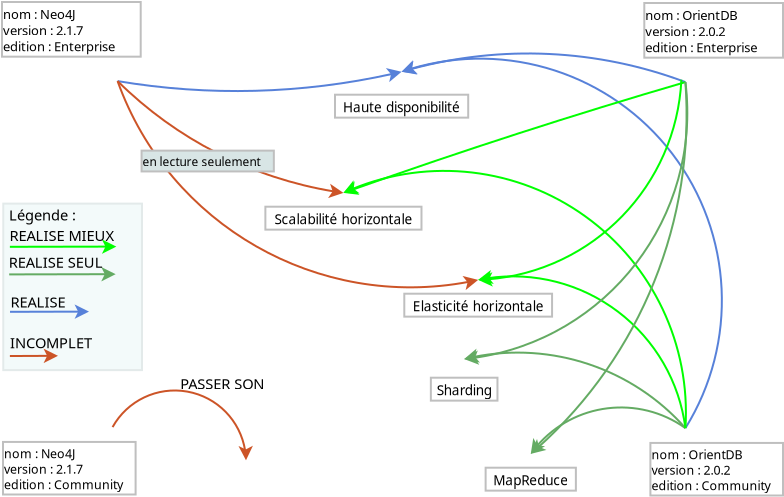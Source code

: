 <?xml version="1.0" encoding="UTF-8"?>
<dia:diagram xmlns:dia="http://www.lysator.liu.se/~alla/dia/">
  <dia:layer name="Arrière-plan" visible="true" active="true">
    <dia:object type="Intermediate State" version="1" id="O0">
      <dia:attribute name="obj_pos">
        <dia:point val="3.78,5.04"/>
      </dia:attribute>
      <dia:attribute name="obj_bb">
        <dia:rectangle val="3.73,4.99;7.788,9.048"/>
      </dia:attribute>
      <dia:attribute name="meta">
        <dia:composite type="dict"/>
      </dia:attribute>
      <dia:attribute name="elem_corner">
        <dia:point val="3.78,5.04"/>
      </dia:attribute>
      <dia:attribute name="elem_width">
        <dia:real val="3.958"/>
      </dia:attribute>
      <dia:attribute name="elem_height">
        <dia:real val="3.958"/>
      </dia:attribute>
      <dia:attribute name="line_width">
        <dia:real val="0.1"/>
      </dia:attribute>
      <dia:attribute name="line_colour">
        <dia:color val="#17556e"/>
      </dia:attribute>
      <dia:attribute name="fill_colour">
        <dia:color val="#207596"/>
      </dia:attribute>
      <dia:attribute name="show_background">
        <dia:boolean val="true"/>
      </dia:attribute>
      <dia:attribute name="line_style">
        <dia:enum val="0"/>
        <dia:real val="1"/>
      </dia:attribute>
      <dia:attribute name="padding">
        <dia:real val="0.1"/>
      </dia:attribute>
      <dia:attribute name="text">
        <dia:composite type="text">
          <dia:attribute name="string">
            <dia:string>#:SGBD#</dia:string>
          </dia:attribute>
          <dia:attribute name="font">
            <dia:font family="sans" style="0" name="Helvetica"/>
          </dia:attribute>
          <dia:attribute name="height">
            <dia:real val="0.8"/>
          </dia:attribute>
          <dia:attribute name="pos">
            <dia:point val="5.759,7.219"/>
          </dia:attribute>
          <dia:attribute name="color">
            <dia:color val="#ffffff"/>
          </dia:attribute>
          <dia:attribute name="alignment">
            <dia:enum val="1"/>
          </dia:attribute>
        </dia:composite>
      </dia:attribute>
      <dia:attribute name="flip_horizontal">
        <dia:boolean val="false"/>
      </dia:attribute>
      <dia:attribute name="flip_vertical">
        <dia:boolean val="false"/>
      </dia:attribute>
      <dia:attribute name="subscale">
        <dia:real val="1"/>
      </dia:attribute>
    </dia:object>
    <dia:object type="Intermediate State" version="1" id="O1">
      <dia:attribute name="obj_pos">
        <dia:point val="3.53,22.34"/>
      </dia:attribute>
      <dia:attribute name="obj_bb">
        <dia:rectangle val="3.48,22.29;7.538,26.348"/>
      </dia:attribute>
      <dia:attribute name="meta">
        <dia:composite type="dict"/>
      </dia:attribute>
      <dia:attribute name="elem_corner">
        <dia:point val="3.53,22.34"/>
      </dia:attribute>
      <dia:attribute name="elem_width">
        <dia:real val="3.958"/>
      </dia:attribute>
      <dia:attribute name="elem_height">
        <dia:real val="3.958"/>
      </dia:attribute>
      <dia:attribute name="line_width">
        <dia:real val="0.1"/>
      </dia:attribute>
      <dia:attribute name="line_colour">
        <dia:color val="#17556e"/>
      </dia:attribute>
      <dia:attribute name="fill_colour">
        <dia:color val="#207596"/>
      </dia:attribute>
      <dia:attribute name="show_background">
        <dia:boolean val="true"/>
      </dia:attribute>
      <dia:attribute name="line_style">
        <dia:enum val="0"/>
        <dia:real val="1"/>
      </dia:attribute>
      <dia:attribute name="padding">
        <dia:real val="0.1"/>
      </dia:attribute>
      <dia:attribute name="text">
        <dia:composite type="text">
          <dia:attribute name="string">
            <dia:string>#:SGBD#</dia:string>
          </dia:attribute>
          <dia:attribute name="font">
            <dia:font family="sans" style="0" name="Helvetica"/>
          </dia:attribute>
          <dia:attribute name="height">
            <dia:real val="0.8"/>
          </dia:attribute>
          <dia:attribute name="pos">
            <dia:point val="5.509,24.519"/>
          </dia:attribute>
          <dia:attribute name="color">
            <dia:color val="#ffffff"/>
          </dia:attribute>
          <dia:attribute name="alignment">
            <dia:enum val="1"/>
          </dia:attribute>
        </dia:composite>
      </dia:attribute>
      <dia:attribute name="flip_horizontal">
        <dia:boolean val="false"/>
      </dia:attribute>
      <dia:attribute name="flip_vertical">
        <dia:boolean val="false"/>
      </dia:attribute>
      <dia:attribute name="subscale">
        <dia:real val="1"/>
      </dia:attribute>
    </dia:object>
    <dia:object type="Flowchart - Box" version="0" id="O2">
      <dia:attribute name="obj_pos">
        <dia:point val="0.03,25.061"/>
      </dia:attribute>
      <dia:attribute name="obj_bb">
        <dia:rectangle val="-0.02,25.011;6.71,27.739"/>
      </dia:attribute>
      <dia:attribute name="elem_corner">
        <dia:point val="0.03,25.061"/>
      </dia:attribute>
      <dia:attribute name="elem_width">
        <dia:real val="6.63"/>
      </dia:attribute>
      <dia:attribute name="elem_height">
        <dia:real val="2.628"/>
      </dia:attribute>
      <dia:attribute name="border_width">
        <dia:real val="0.1"/>
      </dia:attribute>
      <dia:attribute name="border_color">
        <dia:color val="#bfbfbf"/>
      </dia:attribute>
      <dia:attribute name="show_background">
        <dia:boolean val="true"/>
      </dia:attribute>
      <dia:attribute name="padding">
        <dia:real val="0.1"/>
      </dia:attribute>
      <dia:attribute name="text">
        <dia:composite type="text">
          <dia:attribute name="string">
            <dia:string>#nom : Neo4J
version : 2.1.7
edition : Community#</dia:string>
          </dia:attribute>
          <dia:attribute name="font">
            <dia:font family="sans" style="0" name="Helvetica"/>
          </dia:attribute>
          <dia:attribute name="height">
            <dia:real val="0.776"/>
          </dia:attribute>
          <dia:attribute name="pos">
            <dia:point val="0.08,25.786"/>
          </dia:attribute>
          <dia:attribute name="color">
            <dia:color val="#000000"/>
          </dia:attribute>
          <dia:attribute name="alignment">
            <dia:enum val="0"/>
          </dia:attribute>
        </dia:composite>
      </dia:attribute>
    </dia:object>
    <dia:object type="Flowchart - Box" version="0" id="O3">
      <dia:attribute name="obj_pos">
        <dia:point val="-0.02,3.064"/>
      </dia:attribute>
      <dia:attribute name="obj_bb">
        <dia:rectangle val="-0.07,3.014;6.965,5.848"/>
      </dia:attribute>
      <dia:attribute name="elem_corner">
        <dia:point val="-0.02,3.064"/>
      </dia:attribute>
      <dia:attribute name="elem_width">
        <dia:real val="6.935"/>
      </dia:attribute>
      <dia:attribute name="elem_height">
        <dia:real val="2.734"/>
      </dia:attribute>
      <dia:attribute name="border_width">
        <dia:real val="0.1"/>
      </dia:attribute>
      <dia:attribute name="border_color">
        <dia:color val="#bfbfbf"/>
      </dia:attribute>
      <dia:attribute name="show_background">
        <dia:boolean val="true"/>
      </dia:attribute>
      <dia:attribute name="padding">
        <dia:real val="0.1"/>
      </dia:attribute>
      <dia:attribute name="text">
        <dia:composite type="text">
          <dia:attribute name="string">
            <dia:string>#nom : Neo4J
version : 2.1.7
edition : Enterprise#</dia:string>
          </dia:attribute>
          <dia:attribute name="font">
            <dia:font family="sans" style="0" name="Helvetica"/>
          </dia:attribute>
          <dia:attribute name="height">
            <dia:real val="0.811"/>
          </dia:attribute>
          <dia:attribute name="pos">
            <dia:point val="0.03,3.817"/>
          </dia:attribute>
          <dia:attribute name="color">
            <dia:color val="#000000"/>
          </dia:attribute>
          <dia:attribute name="alignment">
            <dia:enum val="0"/>
          </dia:attribute>
        </dia:composite>
      </dia:attribute>
    </dia:object>
    <dia:object type="Intermediate State" version="1" id="O4">
      <dia:attribute name="obj_pos">
        <dia:point val="32.172,22.39"/>
      </dia:attribute>
      <dia:attribute name="obj_bb">
        <dia:rectangle val="32.122,22.34;36.18,26.398"/>
      </dia:attribute>
      <dia:attribute name="meta">
        <dia:composite type="dict"/>
      </dia:attribute>
      <dia:attribute name="elem_corner">
        <dia:point val="32.172,22.39"/>
      </dia:attribute>
      <dia:attribute name="elem_width">
        <dia:real val="3.958"/>
      </dia:attribute>
      <dia:attribute name="elem_height">
        <dia:real val="3.958"/>
      </dia:attribute>
      <dia:attribute name="line_width">
        <dia:real val="0.1"/>
      </dia:attribute>
      <dia:attribute name="line_colour">
        <dia:color val="#cc5427"/>
      </dia:attribute>
      <dia:attribute name="fill_colour">
        <dia:color val="#f96730"/>
      </dia:attribute>
      <dia:attribute name="show_background">
        <dia:boolean val="true"/>
      </dia:attribute>
      <dia:attribute name="line_style">
        <dia:enum val="0"/>
        <dia:real val="1"/>
      </dia:attribute>
      <dia:attribute name="padding">
        <dia:real val="0.1"/>
      </dia:attribute>
      <dia:attribute name="text">
        <dia:composite type="text">
          <dia:attribute name="string">
            <dia:string>#:SGBD#</dia:string>
          </dia:attribute>
          <dia:attribute name="font">
            <dia:font family="sans" style="0" name="Helvetica"/>
          </dia:attribute>
          <dia:attribute name="height">
            <dia:real val="0.8"/>
          </dia:attribute>
          <dia:attribute name="pos">
            <dia:point val="34.151,24.569"/>
          </dia:attribute>
          <dia:attribute name="color">
            <dia:color val="#ffffff"/>
          </dia:attribute>
          <dia:attribute name="alignment">
            <dia:enum val="1"/>
          </dia:attribute>
        </dia:composite>
      </dia:attribute>
      <dia:attribute name="flip_horizontal">
        <dia:boolean val="false"/>
      </dia:attribute>
      <dia:attribute name="flip_vertical">
        <dia:boolean val="false"/>
      </dia:attribute>
      <dia:attribute name="subscale">
        <dia:real val="1"/>
      </dia:attribute>
    </dia:object>
    <dia:object type="Flowchart - Box" version="0" id="O5">
      <dia:attribute name="obj_pos">
        <dia:point val="0.045,13.145"/>
      </dia:attribute>
      <dia:attribute name="obj_bb">
        <dia:rectangle val="-0.005,13.095;7.029,21.52"/>
      </dia:attribute>
      <dia:attribute name="elem_corner">
        <dia:point val="0.045,13.145"/>
      </dia:attribute>
      <dia:attribute name="elem_width">
        <dia:real val="6.934"/>
      </dia:attribute>
      <dia:attribute name="elem_height">
        <dia:real val="8.325"/>
      </dia:attribute>
      <dia:attribute name="border_width">
        <dia:real val="0.1"/>
      </dia:attribute>
      <dia:attribute name="border_color">
        <dia:color val="#e3eaea"/>
      </dia:attribute>
      <dia:attribute name="inner_color">
        <dia:color val="#f3fafa"/>
      </dia:attribute>
      <dia:attribute name="show_background">
        <dia:boolean val="true"/>
      </dia:attribute>
      <dia:attribute name="padding">
        <dia:real val="0.1"/>
      </dia:attribute>
      <dia:attribute name="text">
        <dia:composite type="text">
          <dia:attribute name="string">
            <dia:string>##</dia:string>
          </dia:attribute>
          <dia:attribute name="font">
            <dia:font family="sans" style="0" name="Helvetica"/>
          </dia:attribute>
          <dia:attribute name="height">
            <dia:real val="0.741"/>
          </dia:attribute>
          <dia:attribute name="pos">
            <dia:point val="0.095,17.487"/>
          </dia:attribute>
          <dia:attribute name="color">
            <dia:color val="#000000"/>
          </dia:attribute>
          <dia:attribute name="alignment">
            <dia:enum val="0"/>
          </dia:attribute>
        </dia:composite>
      </dia:attribute>
    </dia:object>
    <dia:object type="Standard - Line" version="0" id="O6">
      <dia:attribute name="obj_pos">
        <dia:point val="0.381,18.555"/>
      </dia:attribute>
      <dia:attribute name="obj_bb">
        <dia:rectangle val="0.331,18.184;4.442,18.908"/>
      </dia:attribute>
      <dia:attribute name="conn_endpoints">
        <dia:point val="0.381,18.555"/>
        <dia:point val="4.33,18.544"/>
      </dia:attribute>
      <dia:attribute name="numcp">
        <dia:int val="1"/>
      </dia:attribute>
      <dia:attribute name="line_color">
        <dia:color val="#5781d9"/>
      </dia:attribute>
      <dia:attribute name="end_arrow">
        <dia:enum val="22"/>
      </dia:attribute>
      <dia:attribute name="end_arrow_length">
        <dia:real val="0.5"/>
      </dia:attribute>
      <dia:attribute name="end_arrow_width">
        <dia:real val="0.5"/>
      </dia:attribute>
    </dia:object>
    <dia:object type="Standard - Line" version="0" id="O7">
      <dia:attribute name="obj_pos">
        <dia:point val="0.374,15.304"/>
      </dia:attribute>
      <dia:attribute name="obj_bb">
        <dia:rectangle val="0.324,14.933;5.809,15.657"/>
      </dia:attribute>
      <dia:attribute name="conn_endpoints">
        <dia:point val="0.374,15.304"/>
        <dia:point val="5.697,15.294"/>
      </dia:attribute>
      <dia:attribute name="numcp">
        <dia:int val="1"/>
      </dia:attribute>
      <dia:attribute name="line_color">
        <dia:color val="#00ff00"/>
      </dia:attribute>
      <dia:attribute name="end_arrow">
        <dia:enum val="22"/>
      </dia:attribute>
      <dia:attribute name="end_arrow_length">
        <dia:real val="0.5"/>
      </dia:attribute>
      <dia:attribute name="end_arrow_width">
        <dia:real val="0.5"/>
      </dia:attribute>
    </dia:object>
    <dia:object type="Standard - Line" version="0" id="O8">
      <dia:attribute name="obj_pos">
        <dia:point val="0.374,20.765"/>
      </dia:attribute>
      <dia:attribute name="obj_bb">
        <dia:rectangle val="0.324,20.395;2.892,21.119"/>
      </dia:attribute>
      <dia:attribute name="conn_endpoints">
        <dia:point val="0.374,20.765"/>
        <dia:point val="2.78,20.755"/>
      </dia:attribute>
      <dia:attribute name="numcp">
        <dia:int val="1"/>
      </dia:attribute>
      <dia:attribute name="line_color">
        <dia:color val="#cc5427"/>
      </dia:attribute>
      <dia:attribute name="end_arrow">
        <dia:enum val="22"/>
      </dia:attribute>
      <dia:attribute name="end_arrow_length">
        <dia:real val="0.5"/>
      </dia:attribute>
      <dia:attribute name="end_arrow_width">
        <dia:real val="0.5"/>
      </dia:attribute>
    </dia:object>
    <dia:object type="Standard - Text" version="1" id="O9">
      <dia:attribute name="obj_pos">
        <dia:point val="0.378,20.373"/>
      </dia:attribute>
      <dia:attribute name="obj_bb">
        <dia:rectangle val="0.378,19.69;4.638,20.545"/>
      </dia:attribute>
      <dia:attribute name="text">
        <dia:composite type="text">
          <dia:attribute name="string">
            <dia:string>#INCOMPLET#</dia:string>
          </dia:attribute>
          <dia:attribute name="font">
            <dia:font family="sans" style="0" name="Helvetica"/>
          </dia:attribute>
          <dia:attribute name="height">
            <dia:real val="0.917"/>
          </dia:attribute>
          <dia:attribute name="pos">
            <dia:point val="0.378,20.373"/>
          </dia:attribute>
          <dia:attribute name="color">
            <dia:color val="#000000"/>
          </dia:attribute>
          <dia:attribute name="alignment">
            <dia:enum val="0"/>
          </dia:attribute>
        </dia:composite>
      </dia:attribute>
      <dia:attribute name="valign">
        <dia:enum val="3"/>
      </dia:attribute>
    </dia:object>
    <dia:object type="Standard - Text" version="1" id="O10">
      <dia:attribute name="obj_pos">
        <dia:point val="0.406,18.335"/>
      </dia:attribute>
      <dia:attribute name="obj_bb">
        <dia:rectangle val="0.406,17.652;3.443,18.507"/>
      </dia:attribute>
      <dia:attribute name="text">
        <dia:composite type="text">
          <dia:attribute name="string">
            <dia:string>#REALISE#</dia:string>
          </dia:attribute>
          <dia:attribute name="font">
            <dia:font family="sans" style="0" name="Helvetica"/>
          </dia:attribute>
          <dia:attribute name="height">
            <dia:real val="0.917"/>
          </dia:attribute>
          <dia:attribute name="pos">
            <dia:point val="0.406,18.335"/>
          </dia:attribute>
          <dia:attribute name="color">
            <dia:color val="#000000"/>
          </dia:attribute>
          <dia:attribute name="alignment">
            <dia:enum val="0"/>
          </dia:attribute>
        </dia:composite>
      </dia:attribute>
      <dia:attribute name="valign">
        <dia:enum val="3"/>
      </dia:attribute>
    </dia:object>
    <dia:object type="Standard - Text" version="1" id="O11">
      <dia:attribute name="obj_pos">
        <dia:point val="0.351,15.008"/>
      </dia:attribute>
      <dia:attribute name="obj_bb">
        <dia:rectangle val="0.351,14.326;5.979,15.181"/>
      </dia:attribute>
      <dia:attribute name="text">
        <dia:composite type="text">
          <dia:attribute name="string">
            <dia:string>#REALISE MIEUX#</dia:string>
          </dia:attribute>
          <dia:attribute name="font">
            <dia:font family="sans" style="0" name="Helvetica"/>
          </dia:attribute>
          <dia:attribute name="height">
            <dia:real val="0.917"/>
          </dia:attribute>
          <dia:attribute name="pos">
            <dia:point val="0.351,15.008"/>
          </dia:attribute>
          <dia:attribute name="color">
            <dia:color val="#000000"/>
          </dia:attribute>
          <dia:attribute name="alignment">
            <dia:enum val="0"/>
          </dia:attribute>
        </dia:composite>
      </dia:attribute>
      <dia:attribute name="valign">
        <dia:enum val="3"/>
      </dia:attribute>
    </dia:object>
    <dia:object type="Standard - Text" version="1" id="O12">
      <dia:attribute name="obj_pos">
        <dia:point val="0.336,13.986"/>
      </dia:attribute>
      <dia:attribute name="obj_bb">
        <dia:rectangle val="0.336,13.303;3.983,14.158"/>
      </dia:attribute>
      <dia:attribute name="text">
        <dia:composite type="text">
          <dia:attribute name="string">
            <dia:string>#Légende :#</dia:string>
          </dia:attribute>
          <dia:attribute name="font">
            <dia:font family="sans" style="0" name="Helvetica"/>
          </dia:attribute>
          <dia:attribute name="height">
            <dia:real val="0.917"/>
          </dia:attribute>
          <dia:attribute name="pos">
            <dia:point val="0.336,13.986"/>
          </dia:attribute>
          <dia:attribute name="color">
            <dia:color val="#000000"/>
          </dia:attribute>
          <dia:attribute name="alignment">
            <dia:enum val="0"/>
          </dia:attribute>
        </dia:composite>
      </dia:attribute>
      <dia:attribute name="valign">
        <dia:enum val="3"/>
      </dia:attribute>
    </dia:object>
    <dia:object type="Standard - Line" version="0" id="O13">
      <dia:attribute name="obj_pos">
        <dia:point val="0.339,16.684"/>
      </dia:attribute>
      <dia:attribute name="obj_bb">
        <dia:rectangle val="0.289,16.313;5.775,17.036"/>
      </dia:attribute>
      <dia:attribute name="conn_endpoints">
        <dia:point val="0.339,16.684"/>
        <dia:point val="5.663,16.673"/>
      </dia:attribute>
      <dia:attribute name="numcp">
        <dia:int val="1"/>
      </dia:attribute>
      <dia:attribute name="line_color">
        <dia:color val="#64ab63"/>
      </dia:attribute>
      <dia:attribute name="end_arrow">
        <dia:enum val="22"/>
      </dia:attribute>
      <dia:attribute name="end_arrow_length">
        <dia:real val="0.5"/>
      </dia:attribute>
      <dia:attribute name="end_arrow_width">
        <dia:real val="0.5"/>
      </dia:attribute>
    </dia:object>
    <dia:object type="Standard - Text" version="1" id="O14">
      <dia:attribute name="obj_pos">
        <dia:point val="0.317,16.346"/>
      </dia:attribute>
      <dia:attribute name="obj_bb">
        <dia:rectangle val="0.317,15.664;5.467,16.518"/>
      </dia:attribute>
      <dia:attribute name="text">
        <dia:composite type="text">
          <dia:attribute name="string">
            <dia:string>#REALISE SEUL#</dia:string>
          </dia:attribute>
          <dia:attribute name="font">
            <dia:font family="sans" style="0" name="Helvetica"/>
          </dia:attribute>
          <dia:attribute name="height">
            <dia:real val="0.917"/>
          </dia:attribute>
          <dia:attribute name="pos">
            <dia:point val="0.317,16.346"/>
          </dia:attribute>
          <dia:attribute name="color">
            <dia:color val="#000000"/>
          </dia:attribute>
          <dia:attribute name="alignment">
            <dia:enum val="0"/>
          </dia:attribute>
        </dia:composite>
      </dia:attribute>
      <dia:attribute name="valign">
        <dia:enum val="3"/>
      </dia:attribute>
    </dia:object>
    <dia:object type="Intermediate State" version="1" id="O15">
      <dia:attribute name="obj_pos">
        <dia:point val="25.205,24.445"/>
      </dia:attribute>
      <dia:attribute name="obj_bb">
        <dia:rectangle val="25.155,24.395;27.68,26.921"/>
      </dia:attribute>
      <dia:attribute name="meta">
        <dia:composite type="dict"/>
      </dia:attribute>
      <dia:attribute name="elem_corner">
        <dia:point val="25.205,24.445"/>
      </dia:attribute>
      <dia:attribute name="elem_width">
        <dia:real val="2.426"/>
      </dia:attribute>
      <dia:attribute name="elem_height">
        <dia:real val="2.426"/>
      </dia:attribute>
      <dia:attribute name="line_width">
        <dia:real val="0.1"/>
      </dia:attribute>
      <dia:attribute name="line_colour">
        <dia:color val="#368f8f"/>
      </dia:attribute>
      <dia:attribute name="fill_colour">
        <dia:color val="#4fd1d1"/>
      </dia:attribute>
      <dia:attribute name="show_background">
        <dia:boolean val="true"/>
      </dia:attribute>
      <dia:attribute name="line_style">
        <dia:enum val="0"/>
        <dia:real val="1"/>
      </dia:attribute>
      <dia:attribute name="padding">
        <dia:real val="0.1"/>
      </dia:attribute>
      <dia:attribute name="text">
        <dia:composite type="text">
          <dia:attribute name="string">
            <dia:string>#:f#</dia:string>
          </dia:attribute>
          <dia:attribute name="font">
            <dia:font family="sans" style="0" name="Helvetica"/>
          </dia:attribute>
          <dia:attribute name="height">
            <dia:real val="0.988"/>
          </dia:attribute>
          <dia:attribute name="pos">
            <dia:point val="26.418,25.905"/>
          </dia:attribute>
          <dia:attribute name="color">
            <dia:color val="#ffffff"/>
          </dia:attribute>
          <dia:attribute name="alignment">
            <dia:enum val="1"/>
          </dia:attribute>
        </dia:composite>
      </dia:attribute>
      <dia:attribute name="flip_horizontal">
        <dia:boolean val="false"/>
      </dia:attribute>
      <dia:attribute name="flip_vertical">
        <dia:boolean val="false"/>
      </dia:attribute>
      <dia:attribute name="subscale">
        <dia:real val="0.0"/>
      </dia:attribute>
    </dia:object>
    <dia:object type="Flowchart - Box" version="0" id="O16">
      <dia:attribute name="obj_pos">
        <dia:point val="24.161,26.349"/>
      </dia:attribute>
      <dia:attribute name="obj_bb">
        <dia:rectangle val="24.111,26.299;28.724,27.546"/>
      </dia:attribute>
      <dia:attribute name="elem_corner">
        <dia:point val="24.161,26.349"/>
      </dia:attribute>
      <dia:attribute name="elem_width">
        <dia:real val="4.513"/>
      </dia:attribute>
      <dia:attribute name="elem_height">
        <dia:real val="1.147"/>
      </dia:attribute>
      <dia:attribute name="border_width">
        <dia:real val="0.1"/>
      </dia:attribute>
      <dia:attribute name="border_color">
        <dia:color val="#bfbfbf"/>
      </dia:attribute>
      <dia:attribute name="show_background">
        <dia:boolean val="true"/>
      </dia:attribute>
      <dia:attribute name="padding">
        <dia:real val="0.1"/>
      </dia:attribute>
      <dia:attribute name="text">
        <dia:composite type="text">
          <dia:attribute name="string">
            <dia:string>#MapReduce#</dia:string>
          </dia:attribute>
          <dia:attribute name="font">
            <dia:font family="sans" style="0" name="Helvetica"/>
          </dia:attribute>
          <dia:attribute name="height">
            <dia:real val="0.847"/>
          </dia:attribute>
          <dia:attribute name="pos">
            <dia:point val="26.418,27.129"/>
          </dia:attribute>
          <dia:attribute name="color">
            <dia:color val="#000000"/>
          </dia:attribute>
          <dia:attribute name="alignment">
            <dia:enum val="1"/>
          </dia:attribute>
        </dia:composite>
      </dia:attribute>
    </dia:object>
    <dia:object type="Intermediate State" version="1" id="O17">
      <dia:attribute name="obj_pos">
        <dia:point val="15.838,11.395"/>
      </dia:attribute>
      <dia:attribute name="obj_bb">
        <dia:rectangle val="15.788,11.345;18.314,13.871"/>
      </dia:attribute>
      <dia:attribute name="meta">
        <dia:composite type="dict"/>
      </dia:attribute>
      <dia:attribute name="elem_corner">
        <dia:point val="15.838,11.395"/>
      </dia:attribute>
      <dia:attribute name="elem_width">
        <dia:real val="2.426"/>
      </dia:attribute>
      <dia:attribute name="elem_height">
        <dia:real val="2.426"/>
      </dia:attribute>
      <dia:attribute name="line_width">
        <dia:real val="0.1"/>
      </dia:attribute>
      <dia:attribute name="line_colour">
        <dia:color val="#368f8f"/>
      </dia:attribute>
      <dia:attribute name="fill_colour">
        <dia:color val="#4fd1d1"/>
      </dia:attribute>
      <dia:attribute name="show_background">
        <dia:boolean val="true"/>
      </dia:attribute>
      <dia:attribute name="line_style">
        <dia:enum val="0"/>
        <dia:real val="1"/>
      </dia:attribute>
      <dia:attribute name="padding">
        <dia:real val="0.1"/>
      </dia:attribute>
      <dia:attribute name="text">
        <dia:composite type="text">
          <dia:attribute name="string">
            <dia:string>#:f#</dia:string>
          </dia:attribute>
          <dia:attribute name="font">
            <dia:font family="sans" style="0" name="Helvetica"/>
          </dia:attribute>
          <dia:attribute name="height">
            <dia:real val="0.988"/>
          </dia:attribute>
          <dia:attribute name="pos">
            <dia:point val="17.051,12.855"/>
          </dia:attribute>
          <dia:attribute name="color">
            <dia:color val="#ffffff"/>
          </dia:attribute>
          <dia:attribute name="alignment">
            <dia:enum val="1"/>
          </dia:attribute>
        </dia:composite>
      </dia:attribute>
      <dia:attribute name="flip_horizontal">
        <dia:boolean val="false"/>
      </dia:attribute>
      <dia:attribute name="flip_vertical">
        <dia:boolean val="false"/>
      </dia:attribute>
      <dia:attribute name="subscale">
        <dia:real val="0.0"/>
      </dia:attribute>
    </dia:object>
    <dia:object type="Flowchart - Box" version="0" id="O18">
      <dia:attribute name="obj_pos">
        <dia:point val="13.149,13.299"/>
      </dia:attribute>
      <dia:attribute name="obj_bb">
        <dia:rectangle val="13.099,13.249;21.004,14.496"/>
      </dia:attribute>
      <dia:attribute name="elem_corner">
        <dia:point val="13.149,13.299"/>
      </dia:attribute>
      <dia:attribute name="elem_width">
        <dia:real val="7.805"/>
      </dia:attribute>
      <dia:attribute name="elem_height">
        <dia:real val="1.147"/>
      </dia:attribute>
      <dia:attribute name="border_width">
        <dia:real val="0.1"/>
      </dia:attribute>
      <dia:attribute name="border_color">
        <dia:color val="#bfbfbf"/>
      </dia:attribute>
      <dia:attribute name="show_background">
        <dia:boolean val="true"/>
      </dia:attribute>
      <dia:attribute name="padding">
        <dia:real val="0.1"/>
      </dia:attribute>
      <dia:attribute name="text">
        <dia:composite type="text">
          <dia:attribute name="string">
            <dia:string>#Scalabilité horizontale#</dia:string>
          </dia:attribute>
          <dia:attribute name="font">
            <dia:font family="sans" style="0" name="Helvetica"/>
          </dia:attribute>
          <dia:attribute name="height">
            <dia:real val="0.847"/>
          </dia:attribute>
          <dia:attribute name="pos">
            <dia:point val="17.051,14.079"/>
          </dia:attribute>
          <dia:attribute name="color">
            <dia:color val="#000000"/>
          </dia:attribute>
          <dia:attribute name="alignment">
            <dia:enum val="1"/>
          </dia:attribute>
        </dia:composite>
      </dia:attribute>
    </dia:object>
    <dia:object type="Intermediate State" version="1" id="O19">
      <dia:attribute name="obj_pos">
        <dia:point val="22.576,15.745"/>
      </dia:attribute>
      <dia:attribute name="obj_bb">
        <dia:rectangle val="22.526,15.695;25.052,18.221"/>
      </dia:attribute>
      <dia:attribute name="meta">
        <dia:composite type="dict"/>
      </dia:attribute>
      <dia:attribute name="elem_corner">
        <dia:point val="22.576,15.745"/>
      </dia:attribute>
      <dia:attribute name="elem_width">
        <dia:real val="2.426"/>
      </dia:attribute>
      <dia:attribute name="elem_height">
        <dia:real val="2.426"/>
      </dia:attribute>
      <dia:attribute name="line_width">
        <dia:real val="0.1"/>
      </dia:attribute>
      <dia:attribute name="line_colour">
        <dia:color val="#368f8f"/>
      </dia:attribute>
      <dia:attribute name="fill_colour">
        <dia:color val="#4fd1d1"/>
      </dia:attribute>
      <dia:attribute name="show_background">
        <dia:boolean val="true"/>
      </dia:attribute>
      <dia:attribute name="line_style">
        <dia:enum val="0"/>
        <dia:real val="1"/>
      </dia:attribute>
      <dia:attribute name="padding">
        <dia:real val="0.1"/>
      </dia:attribute>
      <dia:attribute name="text">
        <dia:composite type="text">
          <dia:attribute name="string">
            <dia:string>#:f#</dia:string>
          </dia:attribute>
          <dia:attribute name="font">
            <dia:font family="sans" style="0" name="Helvetica"/>
          </dia:attribute>
          <dia:attribute name="height">
            <dia:real val="0.988"/>
          </dia:attribute>
          <dia:attribute name="pos">
            <dia:point val="23.789,17.205"/>
          </dia:attribute>
          <dia:attribute name="color">
            <dia:color val="#ffffff"/>
          </dia:attribute>
          <dia:attribute name="alignment">
            <dia:enum val="1"/>
          </dia:attribute>
        </dia:composite>
      </dia:attribute>
      <dia:attribute name="flip_horizontal">
        <dia:boolean val="false"/>
      </dia:attribute>
      <dia:attribute name="flip_vertical">
        <dia:boolean val="false"/>
      </dia:attribute>
      <dia:attribute name="subscale">
        <dia:real val="0.0"/>
      </dia:attribute>
    </dia:object>
    <dia:object type="Flowchart - Box" version="0" id="O20">
      <dia:attribute name="obj_pos">
        <dia:point val="20.095,17.649"/>
      </dia:attribute>
      <dia:attribute name="obj_bb">
        <dia:rectangle val="20.045,17.599;27.532,18.846"/>
      </dia:attribute>
      <dia:attribute name="elem_corner">
        <dia:point val="20.095,17.649"/>
      </dia:attribute>
      <dia:attribute name="elem_width">
        <dia:real val="7.388"/>
      </dia:attribute>
      <dia:attribute name="elem_height">
        <dia:real val="1.147"/>
      </dia:attribute>
      <dia:attribute name="border_width">
        <dia:real val="0.1"/>
      </dia:attribute>
      <dia:attribute name="border_color">
        <dia:color val="#bfbfbf"/>
      </dia:attribute>
      <dia:attribute name="show_background">
        <dia:boolean val="true"/>
      </dia:attribute>
      <dia:attribute name="padding">
        <dia:real val="0.1"/>
      </dia:attribute>
      <dia:attribute name="text">
        <dia:composite type="text">
          <dia:attribute name="string">
            <dia:string>#Elasticité horizontale#</dia:string>
          </dia:attribute>
          <dia:attribute name="font">
            <dia:font family="sans" style="0" name="Helvetica"/>
          </dia:attribute>
          <dia:attribute name="height">
            <dia:real val="0.847"/>
          </dia:attribute>
          <dia:attribute name="pos">
            <dia:point val="23.789,18.429"/>
          </dia:attribute>
          <dia:attribute name="color">
            <dia:color val="#000000"/>
          </dia:attribute>
          <dia:attribute name="alignment">
            <dia:enum val="1"/>
          </dia:attribute>
        </dia:composite>
      </dia:attribute>
    </dia:object>
    <dia:object type="Intermediate State" version="1" id="O21">
      <dia:attribute name="obj_pos">
        <dia:point val="21.635,19.464"/>
      </dia:attribute>
      <dia:attribute name="obj_bb">
        <dia:rectangle val="21.585,19.414;24.592,22.421"/>
      </dia:attribute>
      <dia:attribute name="meta">
        <dia:composite type="dict"/>
      </dia:attribute>
      <dia:attribute name="elem_corner">
        <dia:point val="21.635,19.464"/>
      </dia:attribute>
      <dia:attribute name="elem_width">
        <dia:real val="2.907"/>
      </dia:attribute>
      <dia:attribute name="elem_height">
        <dia:real val="2.907"/>
      </dia:attribute>
      <dia:attribute name="line_width">
        <dia:real val="0.1"/>
      </dia:attribute>
      <dia:attribute name="line_colour">
        <dia:color val="#368f8f"/>
      </dia:attribute>
      <dia:attribute name="fill_colour">
        <dia:color val="#e64e4e"/>
      </dia:attribute>
      <dia:attribute name="show_background">
        <dia:boolean val="true"/>
      </dia:attribute>
      <dia:attribute name="line_style">
        <dia:enum val="0"/>
        <dia:real val="1"/>
      </dia:attribute>
      <dia:attribute name="padding">
        <dia:real val="0.1"/>
      </dia:attribute>
      <dia:attribute name="text">
        <dia:composite type="text">
          <dia:attribute name="string">
            <dia:string>#:struct#</dia:string>
          </dia:attribute>
          <dia:attribute name="font">
            <dia:font family="sans" style="0" name="Helvetica"/>
          </dia:attribute>
          <dia:attribute name="height">
            <dia:real val="0.917"/>
          </dia:attribute>
          <dia:attribute name="pos">
            <dia:point val="23.088,21.147"/>
          </dia:attribute>
          <dia:attribute name="color">
            <dia:color val="#ffffff"/>
          </dia:attribute>
          <dia:attribute name="alignment">
            <dia:enum val="1"/>
          </dia:attribute>
        </dia:composite>
      </dia:attribute>
      <dia:attribute name="flip_horizontal">
        <dia:boolean val="false"/>
      </dia:attribute>
      <dia:attribute name="flip_vertical">
        <dia:boolean val="false"/>
      </dia:attribute>
      <dia:attribute name="subscale">
        <dia:real val="0.0"/>
      </dia:attribute>
    </dia:object>
    <dia:object type="Flowchart - Box" version="0" id="O22">
      <dia:attribute name="obj_pos">
        <dia:point val="21.423,21.849"/>
      </dia:attribute>
      <dia:attribute name="obj_bb">
        <dia:rectangle val="21.373,21.799;24.803,23.046"/>
      </dia:attribute>
      <dia:attribute name="elem_corner">
        <dia:point val="21.423,21.849"/>
      </dia:attribute>
      <dia:attribute name="elem_width">
        <dia:real val="3.33"/>
      </dia:attribute>
      <dia:attribute name="elem_height">
        <dia:real val="1.147"/>
      </dia:attribute>
      <dia:attribute name="border_width">
        <dia:real val="0.1"/>
      </dia:attribute>
      <dia:attribute name="border_color">
        <dia:color val="#bfbfbf"/>
      </dia:attribute>
      <dia:attribute name="show_background">
        <dia:boolean val="true"/>
      </dia:attribute>
      <dia:attribute name="padding">
        <dia:real val="0.1"/>
      </dia:attribute>
      <dia:attribute name="text">
        <dia:composite type="text">
          <dia:attribute name="string">
            <dia:string>#Sharding#</dia:string>
          </dia:attribute>
          <dia:attribute name="font">
            <dia:font family="sans" style="0" name="Helvetica"/>
          </dia:attribute>
          <dia:attribute name="height">
            <dia:real val="0.847"/>
          </dia:attribute>
          <dia:attribute name="pos">
            <dia:point val="23.088,22.629"/>
          </dia:attribute>
          <dia:attribute name="color">
            <dia:color val="#000000"/>
          </dia:attribute>
          <dia:attribute name="alignment">
            <dia:enum val="1"/>
          </dia:attribute>
        </dia:composite>
      </dia:attribute>
    </dia:object>
    <dia:object type="Intermediate State" version="1" id="O23">
      <dia:attribute name="obj_pos">
        <dia:point val="18.292,4.884"/>
      </dia:attribute>
      <dia:attribute name="obj_bb">
        <dia:rectangle val="18.242,4.834;21.678,8.271"/>
      </dia:attribute>
      <dia:attribute name="meta">
        <dia:composite type="dict"/>
      </dia:attribute>
      <dia:attribute name="elem_corner">
        <dia:point val="18.292,4.884"/>
      </dia:attribute>
      <dia:attribute name="elem_width">
        <dia:real val="3.337"/>
      </dia:attribute>
      <dia:attribute name="elem_height">
        <dia:real val="3.337"/>
      </dia:attribute>
      <dia:attribute name="line_width">
        <dia:real val="0.1"/>
      </dia:attribute>
      <dia:attribute name="line_colour">
        <dia:color val="#368f8f"/>
      </dia:attribute>
      <dia:attribute name="fill_colour">
        <dia:color val="#4fd1d1"/>
      </dia:attribute>
      <dia:attribute name="show_background">
        <dia:boolean val="true"/>
      </dia:attribute>
      <dia:attribute name="line_style">
        <dia:enum val="0"/>
        <dia:real val="1"/>
      </dia:attribute>
      <dia:attribute name="padding">
        <dia:real val="0.1"/>
      </dia:attribute>
      <dia:attribute name="text">
        <dia:composite type="text">
          <dia:attribute name="string">
            <dia:string>#:f#</dia:string>
          </dia:attribute>
          <dia:attribute name="font">
            <dia:font family="sans" style="0" name="Helvetica"/>
          </dia:attribute>
          <dia:attribute name="height">
            <dia:real val="0.988"/>
          </dia:attribute>
          <dia:attribute name="pos">
            <dia:point val="19.96,6.799"/>
          </dia:attribute>
          <dia:attribute name="color">
            <dia:color val="#ffffff"/>
          </dia:attribute>
          <dia:attribute name="alignment">
            <dia:enum val="1"/>
          </dia:attribute>
        </dia:composite>
      </dia:attribute>
      <dia:attribute name="flip_horizontal">
        <dia:boolean val="false"/>
      </dia:attribute>
      <dia:attribute name="flip_vertical">
        <dia:boolean val="false"/>
      </dia:attribute>
      <dia:attribute name="subscale">
        <dia:real val="0.85"/>
      </dia:attribute>
    </dia:object>
    <dia:object type="Flowchart - Box" version="0" id="O24">
      <dia:attribute name="obj_pos">
        <dia:point val="16.63,7.699"/>
      </dia:attribute>
      <dia:attribute name="obj_bb">
        <dia:rectangle val="16.58,7.649;23.34,8.896"/>
      </dia:attribute>
      <dia:attribute name="elem_corner">
        <dia:point val="16.63,7.699"/>
      </dia:attribute>
      <dia:attribute name="elem_width">
        <dia:real val="6.66"/>
      </dia:attribute>
      <dia:attribute name="elem_height">
        <dia:real val="1.147"/>
      </dia:attribute>
      <dia:attribute name="border_width">
        <dia:real val="0.1"/>
      </dia:attribute>
      <dia:attribute name="border_color">
        <dia:color val="#bfbfbf"/>
      </dia:attribute>
      <dia:attribute name="show_background">
        <dia:boolean val="true"/>
      </dia:attribute>
      <dia:attribute name="padding">
        <dia:real val="0.1"/>
      </dia:attribute>
      <dia:attribute name="text">
        <dia:composite type="text">
          <dia:attribute name="string">
            <dia:string>#Haute disponibilité#</dia:string>
          </dia:attribute>
          <dia:attribute name="font">
            <dia:font family="sans" style="0" name="Helvetica"/>
          </dia:attribute>
          <dia:attribute name="height">
            <dia:real val="0.847"/>
          </dia:attribute>
          <dia:attribute name="pos">
            <dia:point val="19.96,8.479"/>
          </dia:attribute>
          <dia:attribute name="color">
            <dia:color val="#000000"/>
          </dia:attribute>
          <dia:attribute name="alignment">
            <dia:enum val="1"/>
          </dia:attribute>
        </dia:composite>
      </dia:attribute>
    </dia:object>
    <dia:object type="Flowchart - Box" version="0" id="O25">
      <dia:attribute name="obj_pos">
        <dia:point val="32.4,25.111"/>
      </dia:attribute>
      <dia:attribute name="obj_bb">
        <dia:rectangle val="32.35,25.061;39.08,27.789"/>
      </dia:attribute>
      <dia:attribute name="elem_corner">
        <dia:point val="32.4,25.111"/>
      </dia:attribute>
      <dia:attribute name="elem_width">
        <dia:real val="6.63"/>
      </dia:attribute>
      <dia:attribute name="elem_height">
        <dia:real val="2.628"/>
      </dia:attribute>
      <dia:attribute name="border_width">
        <dia:real val="0.1"/>
      </dia:attribute>
      <dia:attribute name="border_color">
        <dia:color val="#bfbfbf"/>
      </dia:attribute>
      <dia:attribute name="show_background">
        <dia:boolean val="true"/>
      </dia:attribute>
      <dia:attribute name="padding">
        <dia:real val="0.1"/>
      </dia:attribute>
      <dia:attribute name="text">
        <dia:composite type="text">
          <dia:attribute name="string">
            <dia:string>#nom : OrientDB
version : 2.0.2
edition : Community#</dia:string>
          </dia:attribute>
          <dia:attribute name="font">
            <dia:font family="sans" style="0" name="Helvetica"/>
          </dia:attribute>
          <dia:attribute name="height">
            <dia:real val="0.776"/>
          </dia:attribute>
          <dia:attribute name="pos">
            <dia:point val="32.45,25.836"/>
          </dia:attribute>
          <dia:attribute name="color">
            <dia:color val="#000000"/>
          </dia:attribute>
          <dia:attribute name="alignment">
            <dia:enum val="0"/>
          </dia:attribute>
        </dia:composite>
      </dia:attribute>
    </dia:object>
    <dia:object type="Standard - Arc" version="0" id="O26">
      <dia:attribute name="obj_pos">
        <dia:point val="34.151,7.069"/>
      </dia:attribute>
      <dia:attribute name="obj_bb">
        <dia:rectangle val="19.908,5.589;34.203,7.121"/>
      </dia:attribute>
      <dia:attribute name="conn_endpoints">
        <dia:point val="34.151,7.069"/>
        <dia:point val="19.96,6.552"/>
      </dia:attribute>
      <dia:attribute name="arc_color">
        <dia:color val="#5781d9"/>
      </dia:attribute>
      <dia:attribute name="curve_distance">
        <dia:real val="1.158"/>
      </dia:attribute>
      <dia:attribute name="line_width">
        <dia:real val="0.1"/>
      </dia:attribute>
      <dia:attribute name="end_arrow">
        <dia:enum val="22"/>
      </dia:attribute>
      <dia:attribute name="end_arrow_length">
        <dia:real val="0.5"/>
      </dia:attribute>
      <dia:attribute name="end_arrow_width">
        <dia:real val="0.5"/>
      </dia:attribute>
      <dia:connections>
        <dia:connection handle="0" to="O37" connection="4"/>
        <dia:connection handle="1" to="O23" connection="4"/>
      </dia:connections>
    </dia:object>
    <dia:object type="Standard - Arc" version="0" id="O27">
      <dia:attribute name="obj_pos">
        <dia:point val="5.759,7.019"/>
      </dia:attribute>
      <dia:attribute name="obj_bb">
        <dia:rectangle val="5.708,6.367;20.012,7.567"/>
      </dia:attribute>
      <dia:attribute name="conn_endpoints">
        <dia:point val="5.759,7.019"/>
        <dia:point val="19.96,6.552"/>
      </dia:attribute>
      <dia:attribute name="arc_color">
        <dia:color val="#5781d9"/>
      </dia:attribute>
      <dia:attribute name="curve_distance">
        <dia:real val="0.712"/>
      </dia:attribute>
      <dia:attribute name="line_width">
        <dia:real val="0.1"/>
      </dia:attribute>
      <dia:attribute name="end_arrow">
        <dia:enum val="22"/>
      </dia:attribute>
      <dia:attribute name="end_arrow_length">
        <dia:real val="0.5"/>
      </dia:attribute>
      <dia:attribute name="end_arrow_width">
        <dia:real val="0.5"/>
      </dia:attribute>
      <dia:connections>
        <dia:connection handle="0" to="O0" connection="4"/>
        <dia:connection handle="1" to="O23" connection="4"/>
      </dia:connections>
    </dia:object>
    <dia:object type="Standard - Arc" version="0" id="O28">
      <dia:attribute name="obj_pos">
        <dia:point val="34.151,24.369"/>
      </dia:attribute>
      <dia:attribute name="obj_bb">
        <dia:rectangle val="19.89,5.848;36.023,24.439"/>
      </dia:attribute>
      <dia:attribute name="conn_endpoints">
        <dia:point val="34.151,24.369"/>
        <dia:point val="19.96,6.552"/>
      </dia:attribute>
      <dia:attribute name="arc_color">
        <dia:color val="#5781d9"/>
      </dia:attribute>
      <dia:attribute name="curve_distance">
        <dia:real val="8.035"/>
      </dia:attribute>
      <dia:attribute name="line_width">
        <dia:real val="0.1"/>
      </dia:attribute>
      <dia:attribute name="end_arrow">
        <dia:enum val="22"/>
      </dia:attribute>
      <dia:attribute name="end_arrow_length">
        <dia:real val="0.5"/>
      </dia:attribute>
      <dia:attribute name="end_arrow_width">
        <dia:real val="0.5"/>
      </dia:attribute>
      <dia:connections>
        <dia:connection handle="0" to="O4" connection="4"/>
        <dia:connection handle="1" to="O23" connection="4"/>
      </dia:connections>
    </dia:object>
    <dia:object type="Standard - Arc" version="0" id="O29">
      <dia:attribute name="obj_pos">
        <dia:point val="34.151,24.369"/>
      </dia:attribute>
      <dia:attribute name="obj_bb">
        <dia:rectangle val="26.36,23.288;34.208,25.715"/>
      </dia:attribute>
      <dia:attribute name="conn_endpoints">
        <dia:point val="34.151,24.369"/>
        <dia:point val="26.418,25.658"/>
      </dia:attribute>
      <dia:attribute name="arc_color">
        <dia:color val="#64ab63"/>
      </dia:attribute>
      <dia:attribute name="curve_distance">
        <dia:real val="1.622"/>
      </dia:attribute>
      <dia:attribute name="line_width">
        <dia:real val="0.1"/>
      </dia:attribute>
      <dia:attribute name="end_arrow">
        <dia:enum val="22"/>
      </dia:attribute>
      <dia:attribute name="end_arrow_length">
        <dia:real val="0.5"/>
      </dia:attribute>
      <dia:attribute name="end_arrow_width">
        <dia:real val="0.5"/>
      </dia:attribute>
      <dia:connections>
        <dia:connection handle="0" to="O4" connection="4"/>
        <dia:connection handle="1" to="O15" connection="4"/>
      </dia:connections>
    </dia:object>
    <dia:object type="Standard - Arc" version="0" id="O30">
      <dia:attribute name="obj_pos">
        <dia:point val="34.151,24.369"/>
      </dia:attribute>
      <dia:attribute name="obj_bb">
        <dia:rectangle val="23.026,20.394;34.213,24.432"/>
      </dia:attribute>
      <dia:attribute name="conn_endpoints">
        <dia:point val="34.151,24.369"/>
        <dia:point val="23.088,20.917"/>
      </dia:attribute>
      <dia:attribute name="arc_color">
        <dia:color val="#64ab63"/>
      </dia:attribute>
      <dia:attribute name="curve_distance">
        <dia:real val="1.613"/>
      </dia:attribute>
      <dia:attribute name="line_width">
        <dia:real val="0.1"/>
      </dia:attribute>
      <dia:attribute name="end_arrow">
        <dia:enum val="22"/>
      </dia:attribute>
      <dia:attribute name="end_arrow_length">
        <dia:real val="0.5"/>
      </dia:attribute>
      <dia:attribute name="end_arrow_width">
        <dia:real val="0.5"/>
      </dia:attribute>
      <dia:connections>
        <dia:connection handle="0" to="O4" connection="4"/>
        <dia:connection handle="1" to="O21" connection="4"/>
      </dia:connections>
    </dia:object>
    <dia:object type="Standard - Arc" version="0" id="O31">
      <dia:attribute name="obj_pos">
        <dia:point val="34.151,24.369"/>
      </dia:attribute>
      <dia:attribute name="obj_bb">
        <dia:rectangle val="23.719,16.459;34.221,24.439"/>
      </dia:attribute>
      <dia:attribute name="conn_endpoints">
        <dia:point val="34.151,24.369"/>
        <dia:point val="23.789,16.958"/>
      </dia:attribute>
      <dia:attribute name="arc_color">
        <dia:color val="#00ff00"/>
      </dia:attribute>
      <dia:attribute name="curve_distance">
        <dia:real val="2.777"/>
      </dia:attribute>
      <dia:attribute name="line_width">
        <dia:real val="0.1"/>
      </dia:attribute>
      <dia:attribute name="end_arrow">
        <dia:enum val="22"/>
      </dia:attribute>
      <dia:attribute name="end_arrow_length">
        <dia:real val="0.5"/>
      </dia:attribute>
      <dia:attribute name="end_arrow_width">
        <dia:real val="0.5"/>
      </dia:attribute>
      <dia:connections>
        <dia:connection handle="0" to="O4" connection="4"/>
        <dia:connection handle="1" to="O19" connection="4"/>
      </dia:connections>
    </dia:object>
    <dia:object type="Standard - Arc" version="0" id="O32">
      <dia:attribute name="obj_pos">
        <dia:point val="34.151,24.369"/>
      </dia:attribute>
      <dia:attribute name="obj_bb">
        <dia:rectangle val="16.982,11.458;34.226,24.439"/>
      </dia:attribute>
      <dia:attribute name="conn_endpoints">
        <dia:point val="34.151,24.369"/>
        <dia:point val="17.051,12.608"/>
      </dia:attribute>
      <dia:attribute name="arc_color">
        <dia:color val="#00ff00"/>
      </dia:attribute>
      <dia:attribute name="curve_distance">
        <dia:real val="5.889"/>
      </dia:attribute>
      <dia:attribute name="line_width">
        <dia:real val="0.1"/>
      </dia:attribute>
      <dia:attribute name="end_arrow">
        <dia:enum val="22"/>
      </dia:attribute>
      <dia:attribute name="end_arrow_length">
        <dia:real val="0.5"/>
      </dia:attribute>
      <dia:attribute name="end_arrow_width">
        <dia:real val="0.5"/>
      </dia:attribute>
      <dia:connections>
        <dia:connection handle="0" to="O4" connection="4"/>
        <dia:connection handle="1" to="O17" connection="4"/>
      </dia:connections>
    </dia:object>
    <dia:object type="Standard - Arc" version="0" id="O33">
      <dia:attribute name="obj_pos">
        <dia:point val="34.151,7.069"/>
      </dia:attribute>
      <dia:attribute name="obj_bb">
        <dia:rectangle val="16.988,7.006;34.214,12.709"/>
      </dia:attribute>
      <dia:attribute name="conn_endpoints">
        <dia:point val="34.151,7.069"/>
        <dia:point val="17.051,12.608"/>
      </dia:attribute>
      <dia:attribute name="arc_color">
        <dia:color val="#00ff00"/>
      </dia:attribute>
      <dia:attribute name="curve_distance">
        <dia:real val="0.132"/>
      </dia:attribute>
      <dia:attribute name="line_width">
        <dia:real val="0.1"/>
      </dia:attribute>
      <dia:attribute name="end_arrow">
        <dia:enum val="22"/>
      </dia:attribute>
      <dia:attribute name="end_arrow_length">
        <dia:real val="0.5"/>
      </dia:attribute>
      <dia:attribute name="end_arrow_width">
        <dia:real val="0.5"/>
      </dia:attribute>
      <dia:connections>
        <dia:connection handle="0" to="O37" connection="4"/>
        <dia:connection handle="1" to="O17" connection="4"/>
      </dia:connections>
    </dia:object>
    <dia:object type="Standard - Arc" version="0" id="O34">
      <dia:attribute name="obj_pos">
        <dia:point val="33.95,6.95"/>
      </dia:attribute>
      <dia:attribute name="obj_bb">
        <dia:rectangle val="23.718,6.879;34.021,17.296"/>
      </dia:attribute>
      <dia:attribute name="conn_endpoints">
        <dia:point val="33.95,6.95"/>
        <dia:point val="23.789,16.958"/>
      </dia:attribute>
      <dia:attribute name="arc_color">
        <dia:color val="#00ff00"/>
      </dia:attribute>
      <dia:attribute name="curve_distance">
        <dia:real val="-2.785"/>
      </dia:attribute>
      <dia:attribute name="line_width">
        <dia:real val="0.1"/>
      </dia:attribute>
      <dia:attribute name="end_arrow">
        <dia:enum val="22"/>
      </dia:attribute>
      <dia:attribute name="end_arrow_length">
        <dia:real val="0.5"/>
      </dia:attribute>
      <dia:attribute name="end_arrow_width">
        <dia:real val="0.5"/>
      </dia:attribute>
      <dia:connections>
        <dia:connection handle="1" to="O19" connection="4"/>
      </dia:connections>
    </dia:object>
    <dia:object type="Standard - Arc" version="0" id="O35">
      <dia:attribute name="obj_pos">
        <dia:point val="34.151,7.069"/>
      </dia:attribute>
      <dia:attribute name="obj_bb">
        <dia:rectangle val="23.018,6.999;34.294,21.205"/>
      </dia:attribute>
      <dia:attribute name="conn_endpoints">
        <dia:point val="34.151,7.069"/>
        <dia:point val="23.088,20.917"/>
      </dia:attribute>
      <dia:attribute name="arc_color">
        <dia:color val="#64ab63"/>
      </dia:attribute>
      <dia:attribute name="curve_distance">
        <dia:real val="-3.731"/>
      </dia:attribute>
      <dia:attribute name="line_width">
        <dia:real val="0.1"/>
      </dia:attribute>
      <dia:attribute name="end_arrow">
        <dia:enum val="22"/>
      </dia:attribute>
      <dia:attribute name="end_arrow_length">
        <dia:real val="0.5"/>
      </dia:attribute>
      <dia:attribute name="end_arrow_width">
        <dia:real val="0.5"/>
      </dia:attribute>
      <dia:connections>
        <dia:connection handle="0" to="O37" connection="4"/>
        <dia:connection handle="1" to="O21" connection="4"/>
      </dia:connections>
    </dia:object>
    <dia:object type="Standard - Arc" version="0" id="O36">
      <dia:attribute name="obj_pos">
        <dia:point val="34.151,7.069"/>
      </dia:attribute>
      <dia:attribute name="obj_bb">
        <dia:rectangle val="26.352,7.004;34.259,25.723"/>
      </dia:attribute>
      <dia:attribute name="conn_endpoints">
        <dia:point val="34.151,7.069"/>
        <dia:point val="26.418,25.658"/>
      </dia:attribute>
      <dia:attribute name="arc_color">
        <dia:color val="#64ab63"/>
      </dia:attribute>
      <dia:attribute name="curve_distance">
        <dia:real val="-2.392"/>
      </dia:attribute>
      <dia:attribute name="line_width">
        <dia:real val="0.1"/>
      </dia:attribute>
      <dia:attribute name="end_arrow">
        <dia:enum val="22"/>
      </dia:attribute>
      <dia:attribute name="end_arrow_length">
        <dia:real val="0.5"/>
      </dia:attribute>
      <dia:attribute name="end_arrow_width">
        <dia:real val="0.5"/>
      </dia:attribute>
      <dia:connections>
        <dia:connection handle="0" to="O37" connection="4"/>
        <dia:connection handle="1" to="O15" connection="4"/>
      </dia:connections>
    </dia:object>
    <dia:object type="Intermediate State" version="1" id="O37">
      <dia:attribute name="obj_pos">
        <dia:point val="32.172,5.09"/>
      </dia:attribute>
      <dia:attribute name="obj_bb">
        <dia:rectangle val="32.122,5.04;36.18,9.098"/>
      </dia:attribute>
      <dia:attribute name="meta">
        <dia:composite type="dict"/>
      </dia:attribute>
      <dia:attribute name="elem_corner">
        <dia:point val="32.172,5.09"/>
      </dia:attribute>
      <dia:attribute name="elem_width">
        <dia:real val="3.958"/>
      </dia:attribute>
      <dia:attribute name="elem_height">
        <dia:real val="3.958"/>
      </dia:attribute>
      <dia:attribute name="line_width">
        <dia:real val="0.1"/>
      </dia:attribute>
      <dia:attribute name="line_colour">
        <dia:color val="#cc5427"/>
      </dia:attribute>
      <dia:attribute name="fill_colour">
        <dia:color val="#f96730"/>
      </dia:attribute>
      <dia:attribute name="show_background">
        <dia:boolean val="true"/>
      </dia:attribute>
      <dia:attribute name="line_style">
        <dia:enum val="0"/>
        <dia:real val="1"/>
      </dia:attribute>
      <dia:attribute name="padding">
        <dia:real val="0.1"/>
      </dia:attribute>
      <dia:attribute name="text">
        <dia:composite type="text">
          <dia:attribute name="string">
            <dia:string>#:SGBD#</dia:string>
          </dia:attribute>
          <dia:attribute name="font">
            <dia:font family="sans" style="0" name="Helvetica"/>
          </dia:attribute>
          <dia:attribute name="height">
            <dia:real val="0.8"/>
          </dia:attribute>
          <dia:attribute name="pos">
            <dia:point val="34.151,7.269"/>
          </dia:attribute>
          <dia:attribute name="color">
            <dia:color val="#ffffff"/>
          </dia:attribute>
          <dia:attribute name="alignment">
            <dia:enum val="1"/>
          </dia:attribute>
        </dia:composite>
      </dia:attribute>
      <dia:attribute name="flip_horizontal">
        <dia:boolean val="false"/>
      </dia:attribute>
      <dia:attribute name="flip_vertical">
        <dia:boolean val="false"/>
      </dia:attribute>
      <dia:attribute name="subscale">
        <dia:real val="1"/>
      </dia:attribute>
    </dia:object>
    <dia:object type="Standard - Arc" version="0" id="O38">
      <dia:attribute name="obj_pos">
        <dia:point val="5.759,7.019"/>
      </dia:attribute>
      <dia:attribute name="obj_bb">
        <dia:rectangle val="5.692,6.952;17.118,12.866"/>
      </dia:attribute>
      <dia:attribute name="conn_endpoints">
        <dia:point val="5.759,7.019"/>
        <dia:point val="17.051,12.608"/>
      </dia:attribute>
      <dia:attribute name="arc_color">
        <dia:color val="#cc5427"/>
      </dia:attribute>
      <dia:attribute name="curve_distance">
        <dia:real val="1.019"/>
      </dia:attribute>
      <dia:attribute name="line_width">
        <dia:real val="0.1"/>
      </dia:attribute>
      <dia:attribute name="end_arrow">
        <dia:enum val="22"/>
      </dia:attribute>
      <dia:attribute name="end_arrow_length">
        <dia:real val="0.5"/>
      </dia:attribute>
      <dia:attribute name="end_arrow_width">
        <dia:real val="0.5"/>
      </dia:attribute>
      <dia:connections>
        <dia:connection handle="0" to="O0" connection="4"/>
        <dia:connection handle="1" to="O17" connection="4"/>
      </dia:connections>
    </dia:object>
    <dia:object type="Standard - Arc" version="0" id="O39">
      <dia:attribute name="obj_pos">
        <dia:point val="5.759,7.019"/>
      </dia:attribute>
      <dia:attribute name="obj_bb">
        <dia:rectangle val="5.691,6.951;23.857,17.468"/>
      </dia:attribute>
      <dia:attribute name="conn_endpoints">
        <dia:point val="5.759,7.019"/>
        <dia:point val="23.789,16.958"/>
      </dia:attribute>
      <dia:attribute name="arc_color">
        <dia:color val="#cc5427"/>
      </dia:attribute>
      <dia:attribute name="curve_distance">
        <dia:real val="3.891"/>
      </dia:attribute>
      <dia:attribute name="line_width">
        <dia:real val="0.1"/>
      </dia:attribute>
      <dia:attribute name="end_arrow">
        <dia:enum val="22"/>
      </dia:attribute>
      <dia:attribute name="end_arrow_length">
        <dia:real val="0.5"/>
      </dia:attribute>
      <dia:attribute name="end_arrow_width">
        <dia:real val="0.5"/>
      </dia:attribute>
      <dia:connections>
        <dia:connection handle="0" to="O0" connection="4"/>
        <dia:connection handle="1" to="O19" connection="4"/>
      </dia:connections>
    </dia:object>
    <dia:object type="Flowchart - Box" version="0" id="O40">
      <dia:attribute name="obj_pos">
        <dia:point val="6.959,10.495"/>
      </dia:attribute>
      <dia:attribute name="obj_bb">
        <dia:rectangle val="6.909,10.445;13.621,11.586"/>
      </dia:attribute>
      <dia:attribute name="elem_corner">
        <dia:point val="6.959,10.495"/>
      </dia:attribute>
      <dia:attribute name="elem_width">
        <dia:real val="6.613"/>
      </dia:attribute>
      <dia:attribute name="elem_height">
        <dia:real val="1.041"/>
      </dia:attribute>
      <dia:attribute name="border_width">
        <dia:real val="0.1"/>
      </dia:attribute>
      <dia:attribute name="border_color">
        <dia:color val="#bfbfbf"/>
      </dia:attribute>
      <dia:attribute name="inner_color">
        <dia:color val="#d8e5e5"/>
      </dia:attribute>
      <dia:attribute name="show_background">
        <dia:boolean val="true"/>
      </dia:attribute>
      <dia:attribute name="padding">
        <dia:real val="0.1"/>
      </dia:attribute>
      <dia:attribute name="text">
        <dia:composite type="text">
          <dia:attribute name="string">
            <dia:string>#en lecture seulement#</dia:string>
          </dia:attribute>
          <dia:attribute name="font">
            <dia:font family="sans" style="0" name="Helvetica"/>
          </dia:attribute>
          <dia:attribute name="height">
            <dia:real val="0.741"/>
          </dia:attribute>
          <dia:attribute name="pos">
            <dia:point val="7.009,11.195"/>
          </dia:attribute>
          <dia:attribute name="color">
            <dia:color val="#000000"/>
          </dia:attribute>
          <dia:attribute name="alignment">
            <dia:enum val="0"/>
          </dia:attribute>
        </dia:composite>
      </dia:attribute>
    </dia:object>
    <dia:object type="Flowchart - Box" version="0" id="O41">
      <dia:attribute name="obj_pos">
        <dia:point val="32.095,3.114"/>
      </dia:attribute>
      <dia:attribute name="obj_bb">
        <dia:rectangle val="32.045,3.064;39.08,5.898"/>
      </dia:attribute>
      <dia:attribute name="elem_corner">
        <dia:point val="32.095,3.114"/>
      </dia:attribute>
      <dia:attribute name="elem_width">
        <dia:real val="6.935"/>
      </dia:attribute>
      <dia:attribute name="elem_height">
        <dia:real val="2.734"/>
      </dia:attribute>
      <dia:attribute name="border_width">
        <dia:real val="0.1"/>
      </dia:attribute>
      <dia:attribute name="border_color">
        <dia:color val="#bfbfbf"/>
      </dia:attribute>
      <dia:attribute name="show_background">
        <dia:boolean val="true"/>
      </dia:attribute>
      <dia:attribute name="padding">
        <dia:real val="0.1"/>
      </dia:attribute>
      <dia:attribute name="text">
        <dia:composite type="text">
          <dia:attribute name="string">
            <dia:string>#nom : OrientDB
version : 2.0.2
edition : Enterprise#</dia:string>
          </dia:attribute>
          <dia:attribute name="font">
            <dia:font family="sans" style="0" name="Helvetica"/>
          </dia:attribute>
          <dia:attribute name="height">
            <dia:real val="0.811"/>
          </dia:attribute>
          <dia:attribute name="pos">
            <dia:point val="32.145,3.866"/>
          </dia:attribute>
          <dia:attribute name="color">
            <dia:color val="#000000"/>
          </dia:attribute>
          <dia:attribute name="alignment">
            <dia:enum val="0"/>
          </dia:attribute>
        </dia:composite>
      </dia:attribute>
    </dia:object>
    <dia:object type="Intermediate State" version="1" id="O42">
      <dia:attribute name="obj_pos">
        <dia:point val="10.607,24.407"/>
      </dia:attribute>
      <dia:attribute name="obj_bb">
        <dia:rectangle val="10.557,24.357;13.801,27.602"/>
      </dia:attribute>
      <dia:attribute name="meta">
        <dia:composite type="dict"/>
      </dia:attribute>
      <dia:attribute name="elem_corner">
        <dia:point val="10.607,24.407"/>
      </dia:attribute>
      <dia:attribute name="elem_width">
        <dia:real val="3.145"/>
      </dia:attribute>
      <dia:attribute name="elem_height">
        <dia:real val="3.145"/>
      </dia:attribute>
      <dia:attribute name="line_width">
        <dia:real val="0.1"/>
      </dia:attribute>
      <dia:attribute name="line_colour">
        <dia:color val="#368f8f"/>
      </dia:attribute>
      <dia:attribute name="fill_colour">
        <dia:color val="#c8a739"/>
      </dia:attribute>
      <dia:attribute name="show_background">
        <dia:boolean val="true"/>
      </dia:attribute>
      <dia:attribute name="line_style">
        <dia:enum val="0"/>
        <dia:real val="1"/>
      </dia:attribute>
      <dia:attribute name="padding">
        <dia:real val="0.1"/>
      </dia:attribute>
      <dia:attribute name="text">
        <dia:composite type="text">
          <dia:attribute name="string">
            <dia:string>#:chemin#</dia:string>
          </dia:attribute>
          <dia:attribute name="font">
            <dia:font family="sans" style="0" name="Helvetica"/>
          </dia:attribute>
          <dia:attribute name="height">
            <dia:real val="0.917"/>
          </dia:attribute>
          <dia:attribute name="pos">
            <dia:point val="12.179,26.209"/>
          </dia:attribute>
          <dia:attribute name="color">
            <dia:color val="#ffffff"/>
          </dia:attribute>
          <dia:attribute name="alignment">
            <dia:enum val="1"/>
          </dia:attribute>
        </dia:composite>
      </dia:attribute>
      <dia:attribute name="flip_horizontal">
        <dia:boolean val="false"/>
      </dia:attribute>
      <dia:attribute name="flip_vertical">
        <dia:boolean val="false"/>
      </dia:attribute>
      <dia:attribute name="subscale">
        <dia:real val="0.0"/>
      </dia:attribute>
    </dia:object>
    <dia:object type="Standard - Arc" version="0" id="O43">
      <dia:attribute name="obj_pos">
        <dia:point val="5.509,24.319"/>
      </dia:attribute>
      <dia:attribute name="obj_bb">
        <dia:rectangle val="5.449,22.439;12.527,26.04"/>
      </dia:attribute>
      <dia:attribute name="conn_endpoints">
        <dia:point val="5.509,24.319"/>
        <dia:point val="12.179,25.979"/>
      </dia:attribute>
      <dia:attribute name="arc_color">
        <dia:color val="#cc5427"/>
      </dia:attribute>
      <dia:attribute name="curve_distance">
        <dia:real val="-2.633"/>
      </dia:attribute>
      <dia:attribute name="line_width">
        <dia:real val="0.1"/>
      </dia:attribute>
      <dia:attribute name="end_arrow">
        <dia:enum val="22"/>
      </dia:attribute>
      <dia:attribute name="end_arrow_length">
        <dia:real val="0.5"/>
      </dia:attribute>
      <dia:attribute name="end_arrow_width">
        <dia:real val="0.5"/>
      </dia:attribute>
      <dia:connections>
        <dia:connection handle="0" to="O1" connection="4"/>
        <dia:connection handle="1" to="O42" connection="4"/>
      </dia:connections>
    </dia:object>
    <dia:object type="Standard - Text" version="1" id="O44">
      <dia:attribute name="obj_pos">
        <dia:point val="8.895,22.427"/>
      </dia:attribute>
      <dia:attribute name="obj_bb">
        <dia:rectangle val="8.895,21.745;13.578,22.6"/>
      </dia:attribute>
      <dia:attribute name="text">
        <dia:composite type="text">
          <dia:attribute name="string">
            <dia:string>#PASSER SON#</dia:string>
          </dia:attribute>
          <dia:attribute name="font">
            <dia:font family="sans" style="0" name="Helvetica"/>
          </dia:attribute>
          <dia:attribute name="height">
            <dia:real val="0.917"/>
          </dia:attribute>
          <dia:attribute name="pos">
            <dia:point val="8.895,22.427"/>
          </dia:attribute>
          <dia:attribute name="color">
            <dia:color val="#000000"/>
          </dia:attribute>
          <dia:attribute name="alignment">
            <dia:enum val="0"/>
          </dia:attribute>
        </dia:composite>
      </dia:attribute>
      <dia:attribute name="valign">
        <dia:enum val="3"/>
      </dia:attribute>
    </dia:object>
  </dia:layer>
</dia:diagram>
